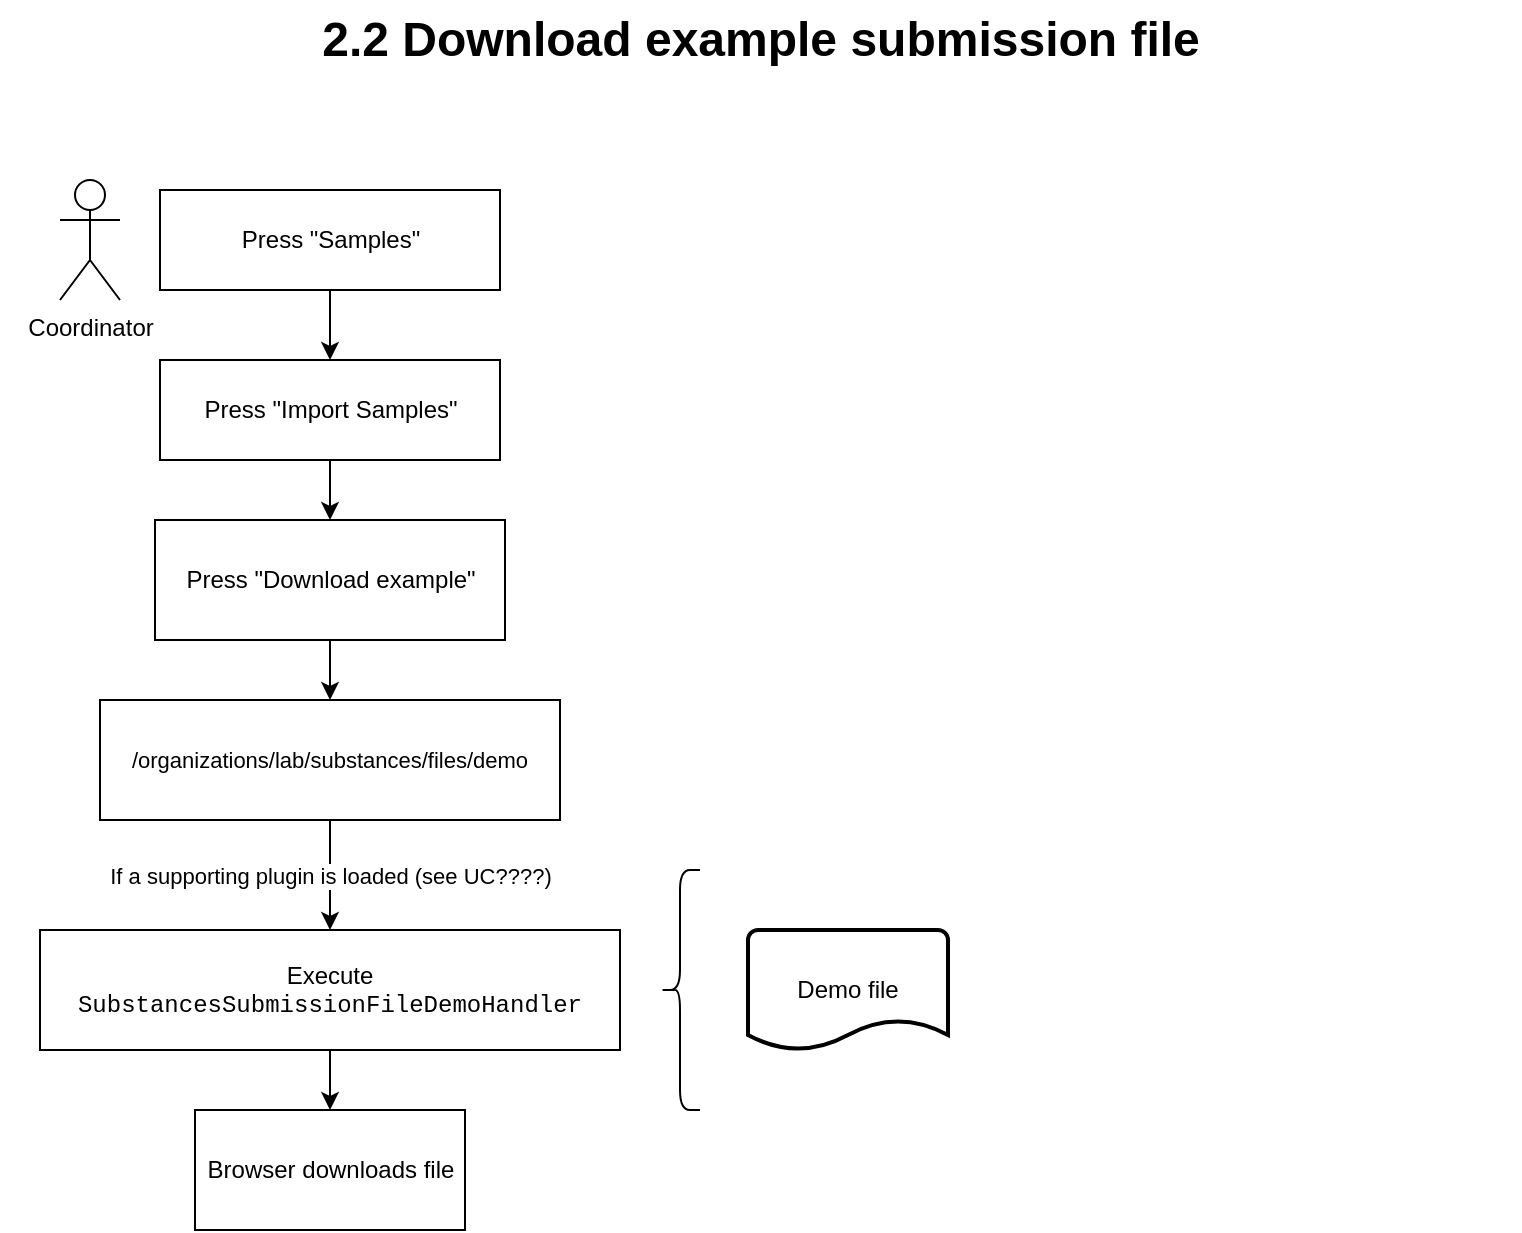 <mxfile version="13.6.2" type="device"><diagram id="QqwPtEaC3hnapheCnpwR" name="Page-1"><mxGraphModel dx="1355" dy="945" grid="1" gridSize="10" guides="1" tooltips="1" connect="1" arrows="1" fold="1" page="1" pageScale="1" pageWidth="850" pageHeight="1100" math="0" shadow="0"><root><mxCell id="0"/><mxCell id="1" parent="0"/><mxCell id="mLfia-Xb5V8lfsPiDU0N-1" value="Coordinator" style="shape=umlActor;verticalLabelPosition=bottom;verticalAlign=top;html=1;" vertex="1" parent="1"><mxGeometry x="70" y="110" width="30" height="60" as="geometry"/></mxCell><mxCell id="mLfia-Xb5V8lfsPiDU0N-2" value="" style="edgeStyle=orthogonalEdgeStyle;rounded=0;orthogonalLoop=1;jettySize=auto;html=1;" edge="1" parent="1" source="mLfia-Xb5V8lfsPiDU0N-3" target="mLfia-Xb5V8lfsPiDU0N-4"><mxGeometry relative="1" as="geometry"/></mxCell><mxCell id="mLfia-Xb5V8lfsPiDU0N-3" value="Press &quot;Import Samples&quot;" style="html=1;" vertex="1" parent="1"><mxGeometry x="120" y="200" width="170" height="50" as="geometry"/></mxCell><mxCell id="mLfia-Xb5V8lfsPiDU0N-4" value="Press &quot;Download example&quot;" style="whiteSpace=wrap;html=1;" vertex="1" parent="1"><mxGeometry x="117.5" y="280" width="175" height="60" as="geometry"/></mxCell><mxCell id="mLfia-Xb5V8lfsPiDU0N-5" value="" style="edgeStyle=orthogonalEdgeStyle;rounded=0;orthogonalLoop=1;jettySize=auto;html=1;" edge="1" parent="1" source="mLfia-Xb5V8lfsPiDU0N-4" target="mLfia-Xb5V8lfsPiDU0N-9"><mxGeometry relative="1" as="geometry"><mxPoint x="205" y="440" as="sourcePoint"/></mxGeometry></mxCell><mxCell id="mLfia-Xb5V8lfsPiDU0N-6" value="" style="edgeStyle=orthogonalEdgeStyle;rounded=0;orthogonalLoop=1;jettySize=auto;html=1;" edge="1" parent="1" source="mLfia-Xb5V8lfsPiDU0N-7" target="mLfia-Xb5V8lfsPiDU0N-3"><mxGeometry relative="1" as="geometry"/></mxCell><mxCell id="mLfia-Xb5V8lfsPiDU0N-7" value="Press &quot;Samples&quot;" style="html=1;" vertex="1" parent="1"><mxGeometry x="120" y="115" width="170" height="50" as="geometry"/></mxCell><mxCell id="mLfia-Xb5V8lfsPiDU0N-8" value="If a supporting plugin is loaded (see UC????)" style="edgeStyle=orthogonalEdgeStyle;rounded=0;orthogonalLoop=1;jettySize=auto;html=1;" edge="1" parent="1" source="mLfia-Xb5V8lfsPiDU0N-9" target="mLfia-Xb5V8lfsPiDU0N-11"><mxGeometry relative="1" as="geometry"/></mxCell><mxCell id="mLfia-Xb5V8lfsPiDU0N-9" value="&lt;span style=&quot;font-size: 11px ; background-color: rgb(255 , 255 , 255)&quot;&gt;/organizations/lab/substances/files/demo&lt;/span&gt;" style="whiteSpace=wrap;html=1;" vertex="1" parent="1"><mxGeometry x="90" y="370" width="230" height="60" as="geometry"/></mxCell><mxCell id="mLfia-Xb5V8lfsPiDU0N-10" value="" style="edgeStyle=orthogonalEdgeStyle;rounded=0;orthogonalLoop=1;jettySize=auto;html=1;endArrow=classic;endFill=1;fontSize=12;" edge="1" parent="1" source="mLfia-Xb5V8lfsPiDU0N-11" target="mLfia-Xb5V8lfsPiDU0N-14"><mxGeometry relative="1" as="geometry"/></mxCell><mxCell id="mLfia-Xb5V8lfsPiDU0N-11" value="Execute &lt;font face=&quot;Courier New&quot;&gt;SubstancesSubmissionFileDemoHandler&lt;/font&gt;" style="whiteSpace=wrap;html=1;" vertex="1" parent="1"><mxGeometry x="60" y="485" width="290" height="60" as="geometry"/></mxCell><mxCell id="mLfia-Xb5V8lfsPiDU0N-12" value="" style="shape=curlyBracket;whiteSpace=wrap;html=1;rounded=1;fontSize=12;" vertex="1" parent="1"><mxGeometry x="370" y="455" width="20" height="120" as="geometry"/></mxCell><mxCell id="mLfia-Xb5V8lfsPiDU0N-13" value="Demo file" style="strokeWidth=2;html=1;shape=mxgraph.flowchart.document2;whiteSpace=wrap;size=0.25;fontSize=12;" vertex="1" parent="1"><mxGeometry x="414" y="485" width="100" height="60" as="geometry"/></mxCell><mxCell id="mLfia-Xb5V8lfsPiDU0N-14" value="Browser downloads file" style="whiteSpace=wrap;html=1;" vertex="1" parent="1"><mxGeometry x="137.5" y="575" width="135" height="60" as="geometry"/></mxCell><mxCell id="mLfia-Xb5V8lfsPiDU0N-15" value="2.2 Download example submission file" style="text;strokeColor=none;fillColor=none;html=1;fontSize=24;fontStyle=1;verticalAlign=middle;align=center;" vertex="1" parent="1"><mxGeometry x="40" y="20" width="760" height="40" as="geometry"/></mxCell></root></mxGraphModel></diagram></mxfile>
